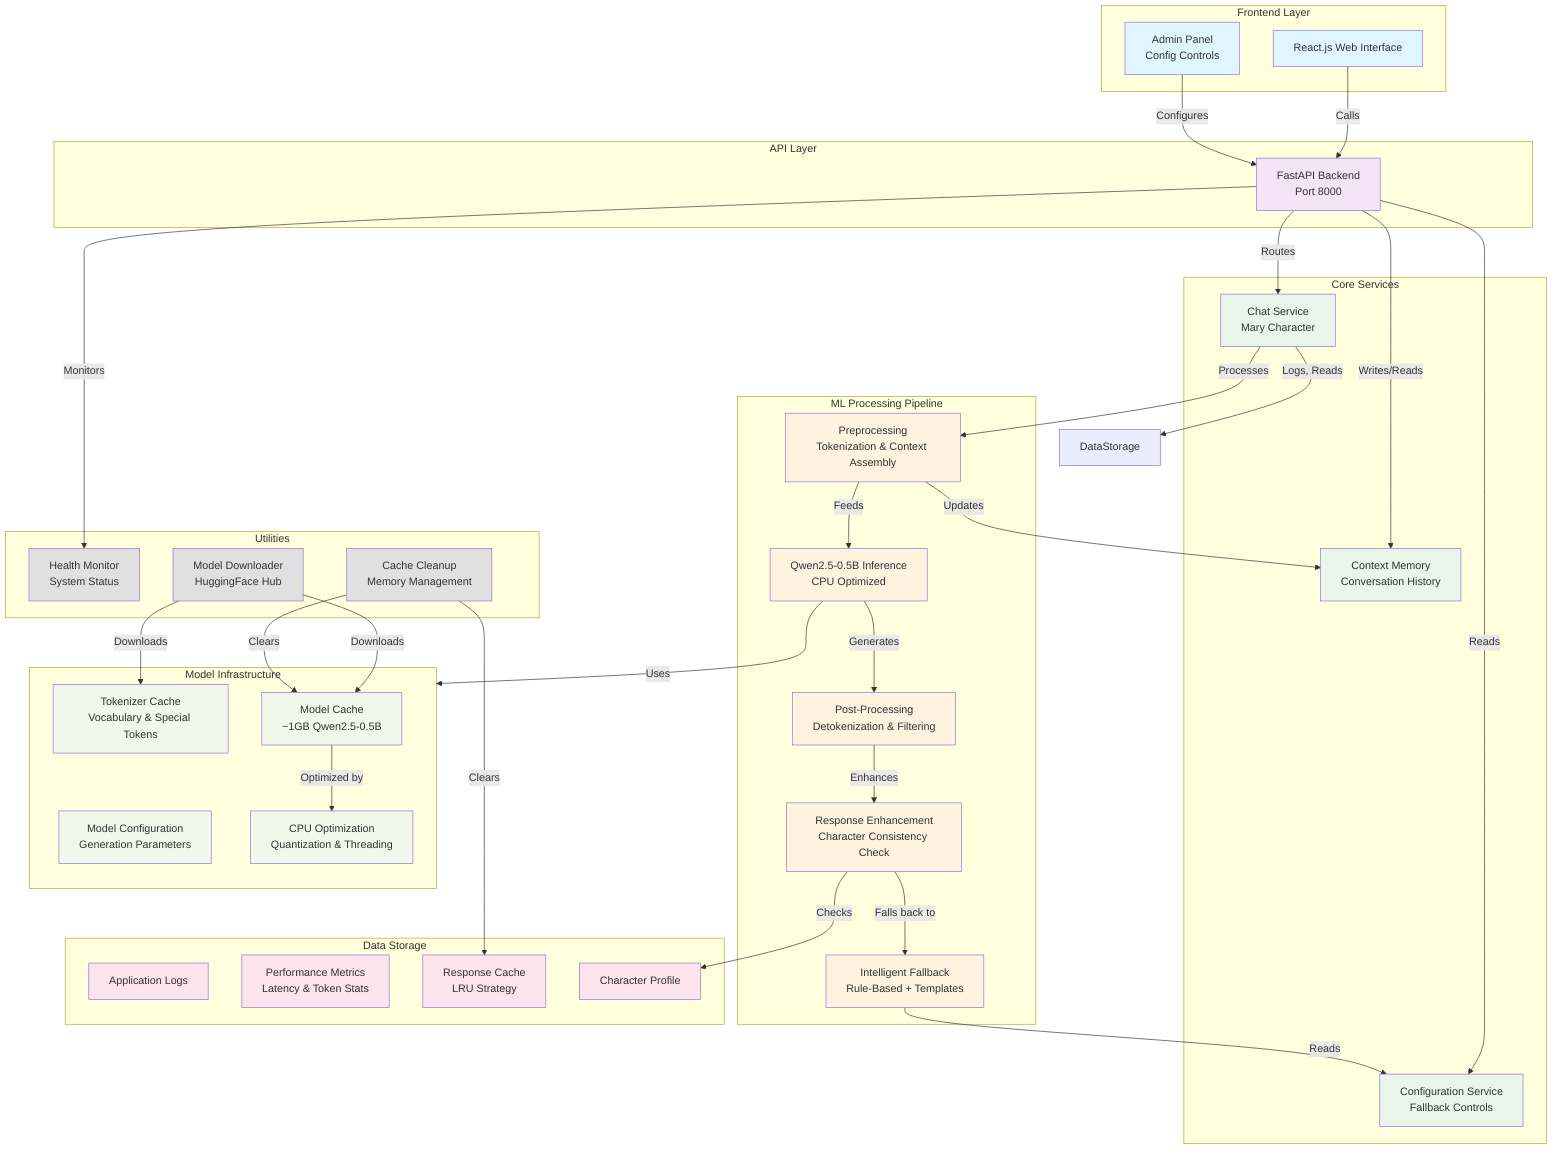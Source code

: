 flowchart TB
 subgraph subGraph0["Frontend Layer"]
        UI["React.js Web Interface"]
        Admin["Admin Panel<br>Config Controls"]
  end
 subgraph subGraph1["API Layer"]
        API["FastAPI Backend<br>Port 8000"]
  end
 subgraph subGraph2["Core Services"]
        Chat["Chat Service<br>Mary Character"]
        Config["Configuration Service<br>Fallback Controls"]
        Memory["Context Memory<br>Conversation History"]
  end
 subgraph subGraph3["ML Processing Pipeline"]
        PreProc["Preprocessing<br>Tokenization &amp; Context Assembly"]
        Inference["Qwen2.5-0.5B Inference<br>CPU Optimized"]
        PostProc["Post-Processing<br>Detokenization &amp; Filtering"]
        Enhanced["Response Enhancement<br>Character Consistency Check"]
        Fallback["Intelligent Fallback<br>Rule-Based + Templates"]
  end
 subgraph subGraph4["Model Infrastructure"]
        Tokenizer["Tokenizer Cache<br>Vocabulary &amp; Special Tokens"]
        ModelCache["Model Cache<br>~1GB Qwen2.5-0.5B"]
        ModelConfig["Model Configuration<br>Generation Parameters"]
        Optimizer["CPU Optimization<br>Quantization &amp; Threading"]
  end
 subgraph subGraph5["Data Storage"]
        Logs["Application Logs<br>"]
        Stats["Performance Metrics<br>Latency &amp; Token Stats"]
        Cache["Response Cache<br>LRU Strategy"]
        Profile["Character Profile<br>"]
  end
 subgraph Utilities["Utilities"]
        Health["Health Monitor<br>System Status"]
        Cleanup["Cache Cleanup<br>Memory Management"]
        Download["Model Downloader<br>HuggingFace Hub"]
  end
    UI -- Calls --> API
    Admin -- Configures --> API
    API -- Routes --> Chat
    API -- Reads --> Config
    API -- Writes/Reads --> Memory
    API -- Monitors --> Health
    Chat -- Processes --> PreProc
    PreProc -- Feeds --> Inference
    Inference -- Generates --> PostProc
    PostProc -- Enhances --> Enhanced
    Enhanced -- Falls back to --> Fallback
    ModelCache -- Optimized by --> Optimizer
    Chat -- Logs, Reads --> DataStorage["DataStorage"]
    Download -- Downloads --> ModelCache & Tokenizer
    Cleanup -- Clears --> ModelCache & Cache
    PreProc -- Updates --> Memory
    Fallback -- Reads --> Config
    Enhanced -- Checks --> Profile
    Inference -- Uses --> subGraph4

     UI:::frontend
     Admin:::frontend
     API:::api
     Chat:::core
     Config:::core
     Memory:::core
     PreProc:::ml
     Inference:::ml
     PostProc:::ml
     Enhanced:::ml
     Fallback:::ml
     ModelCache:::model
     Tokenizer:::model
     ModelConfig:::model
     Optimizer:::model
     Logs:::data
     Stats:::data
     Cache:::data
     Profile:::data
     Download:::utils
     Cleanup:::utils
     Health:::utils
    classDef frontend fill:#e1f5fe
    classDef api fill:#f3e5f5
    classDef core fill:#e8f5e8
    classDef ml fill:#fff3e0
    classDef model fill:#f1f8e9
    classDef data fill:#fce4ec
    classDef utils fill:#e0e0e0